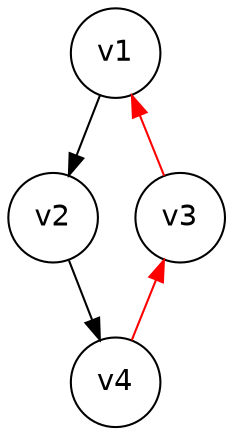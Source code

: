 digraph G {
	graph [fontname = "Helvetica"];
	node [fontname = "Helvetica",shape=circle,width=0.6];
	edge [fontname = "Helvetica"];

	v1 -> v2;
	v3 -> v1 [color=red];
	v2 -> v4;
	v4 -> v3 [color=red];

	{rank=same v1};
	{rank=same v2 -> v3 [style=invis]};
	{rank=same v4};
}

